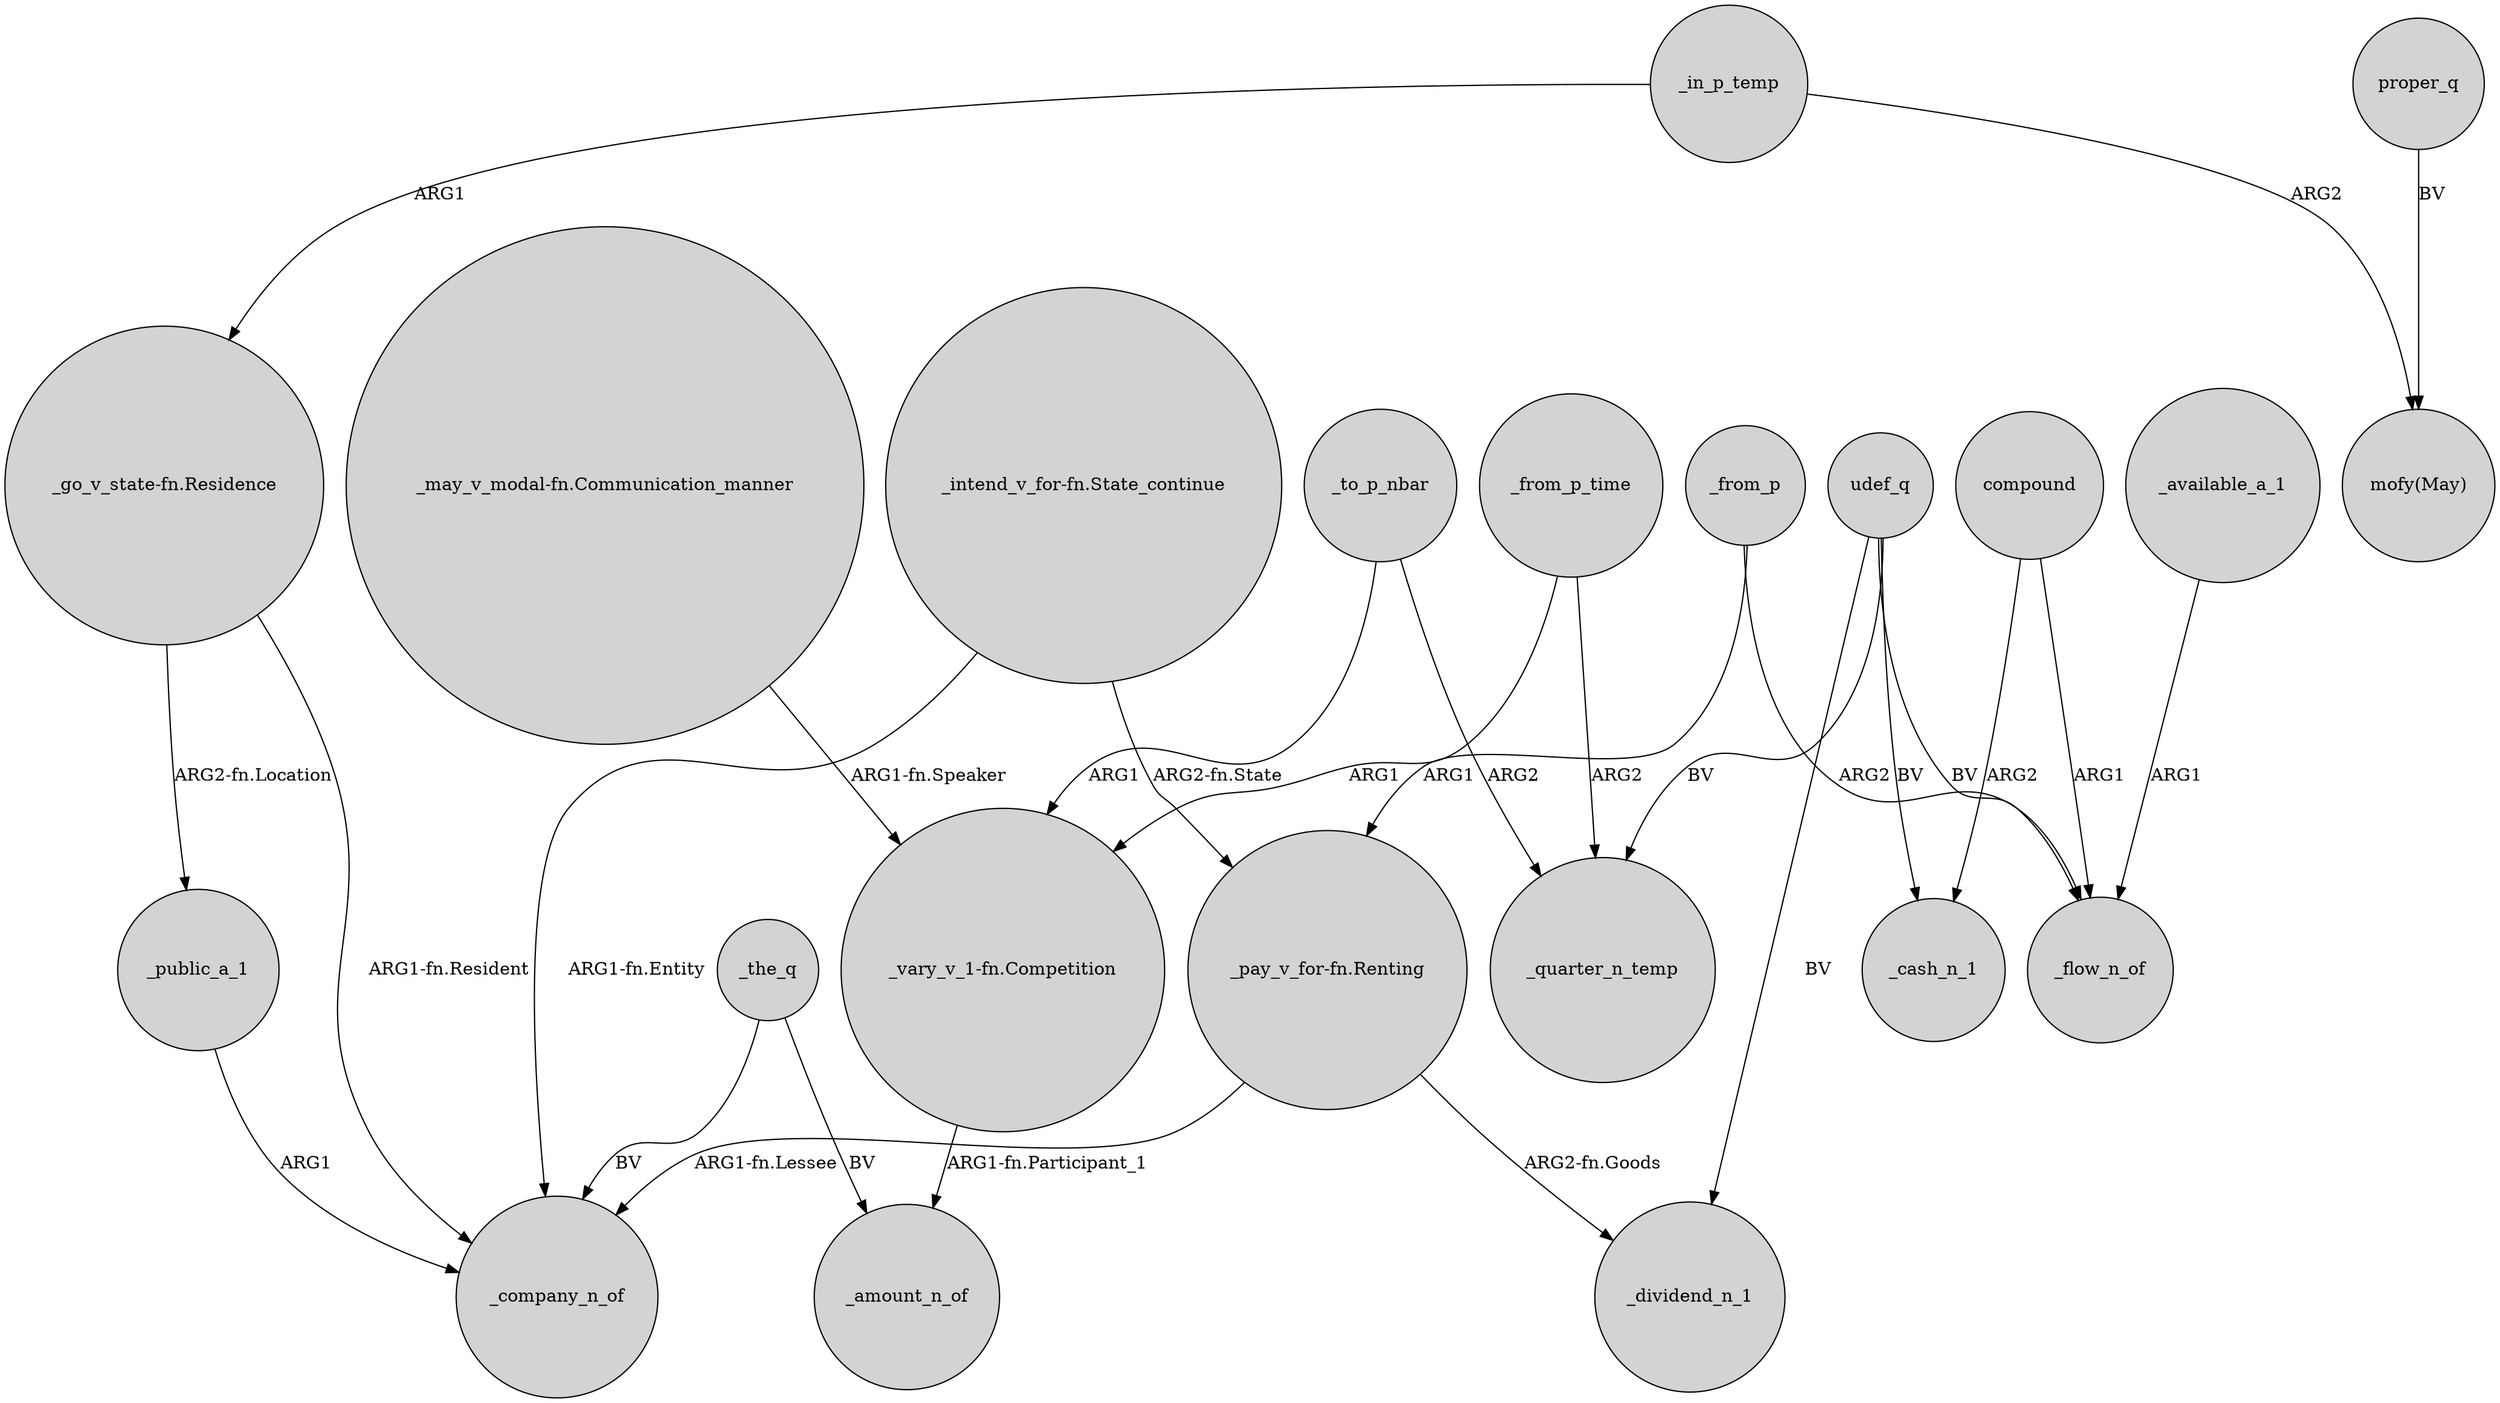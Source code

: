 digraph {
	node [shape=circle style=filled]
	"_go_v_state-fn.Residence" -> _public_a_1 [label="ARG2-fn.Location"]
	udef_q -> _dividend_n_1 [label=BV]
	_to_p_nbar -> _quarter_n_temp [label=ARG2]
	udef_q -> _cash_n_1 [label=BV]
	_the_q -> _amount_n_of [label=BV]
	compound -> _cash_n_1 [label=ARG2]
	_in_p_temp -> "_go_v_state-fn.Residence" [label=ARG1]
	_to_p_nbar -> "_vary_v_1-fn.Competition" [label=ARG1]
	proper_q -> "mofy(May)" [label=BV]
	"_may_v_modal-fn.Communication_manner" -> "_vary_v_1-fn.Competition" [label="ARG1-fn.Speaker"]
	_from_p -> _flow_n_of [label=ARG2]
	_available_a_1 -> _flow_n_of [label=ARG1]
	"_pay_v_for-fn.Renting" -> _company_n_of [label="ARG1-fn.Lessee"]
	"_pay_v_for-fn.Renting" -> _dividend_n_1 [label="ARG2-fn.Goods"]
	compound -> _flow_n_of [label=ARG1]
	udef_q -> _flow_n_of [label=BV]
	"_intend_v_for-fn.State_continue" -> _company_n_of [label="ARG1-fn.Entity"]
	"_vary_v_1-fn.Competition" -> _amount_n_of [label="ARG1-fn.Participant_1"]
	udef_q -> _quarter_n_temp [label=BV]
	_in_p_temp -> "mofy(May)" [label=ARG2]
	_public_a_1 -> _company_n_of [label=ARG1]
	_from_p_time -> _quarter_n_temp [label=ARG2]
	_the_q -> _company_n_of [label=BV]
	"_intend_v_for-fn.State_continue" -> "_pay_v_for-fn.Renting" [label="ARG2-fn.State"]
	_from_p -> "_pay_v_for-fn.Renting" [label=ARG1]
	"_go_v_state-fn.Residence" -> _company_n_of [label="ARG1-fn.Resident"]
	_from_p_time -> "_vary_v_1-fn.Competition" [label=ARG1]
}
